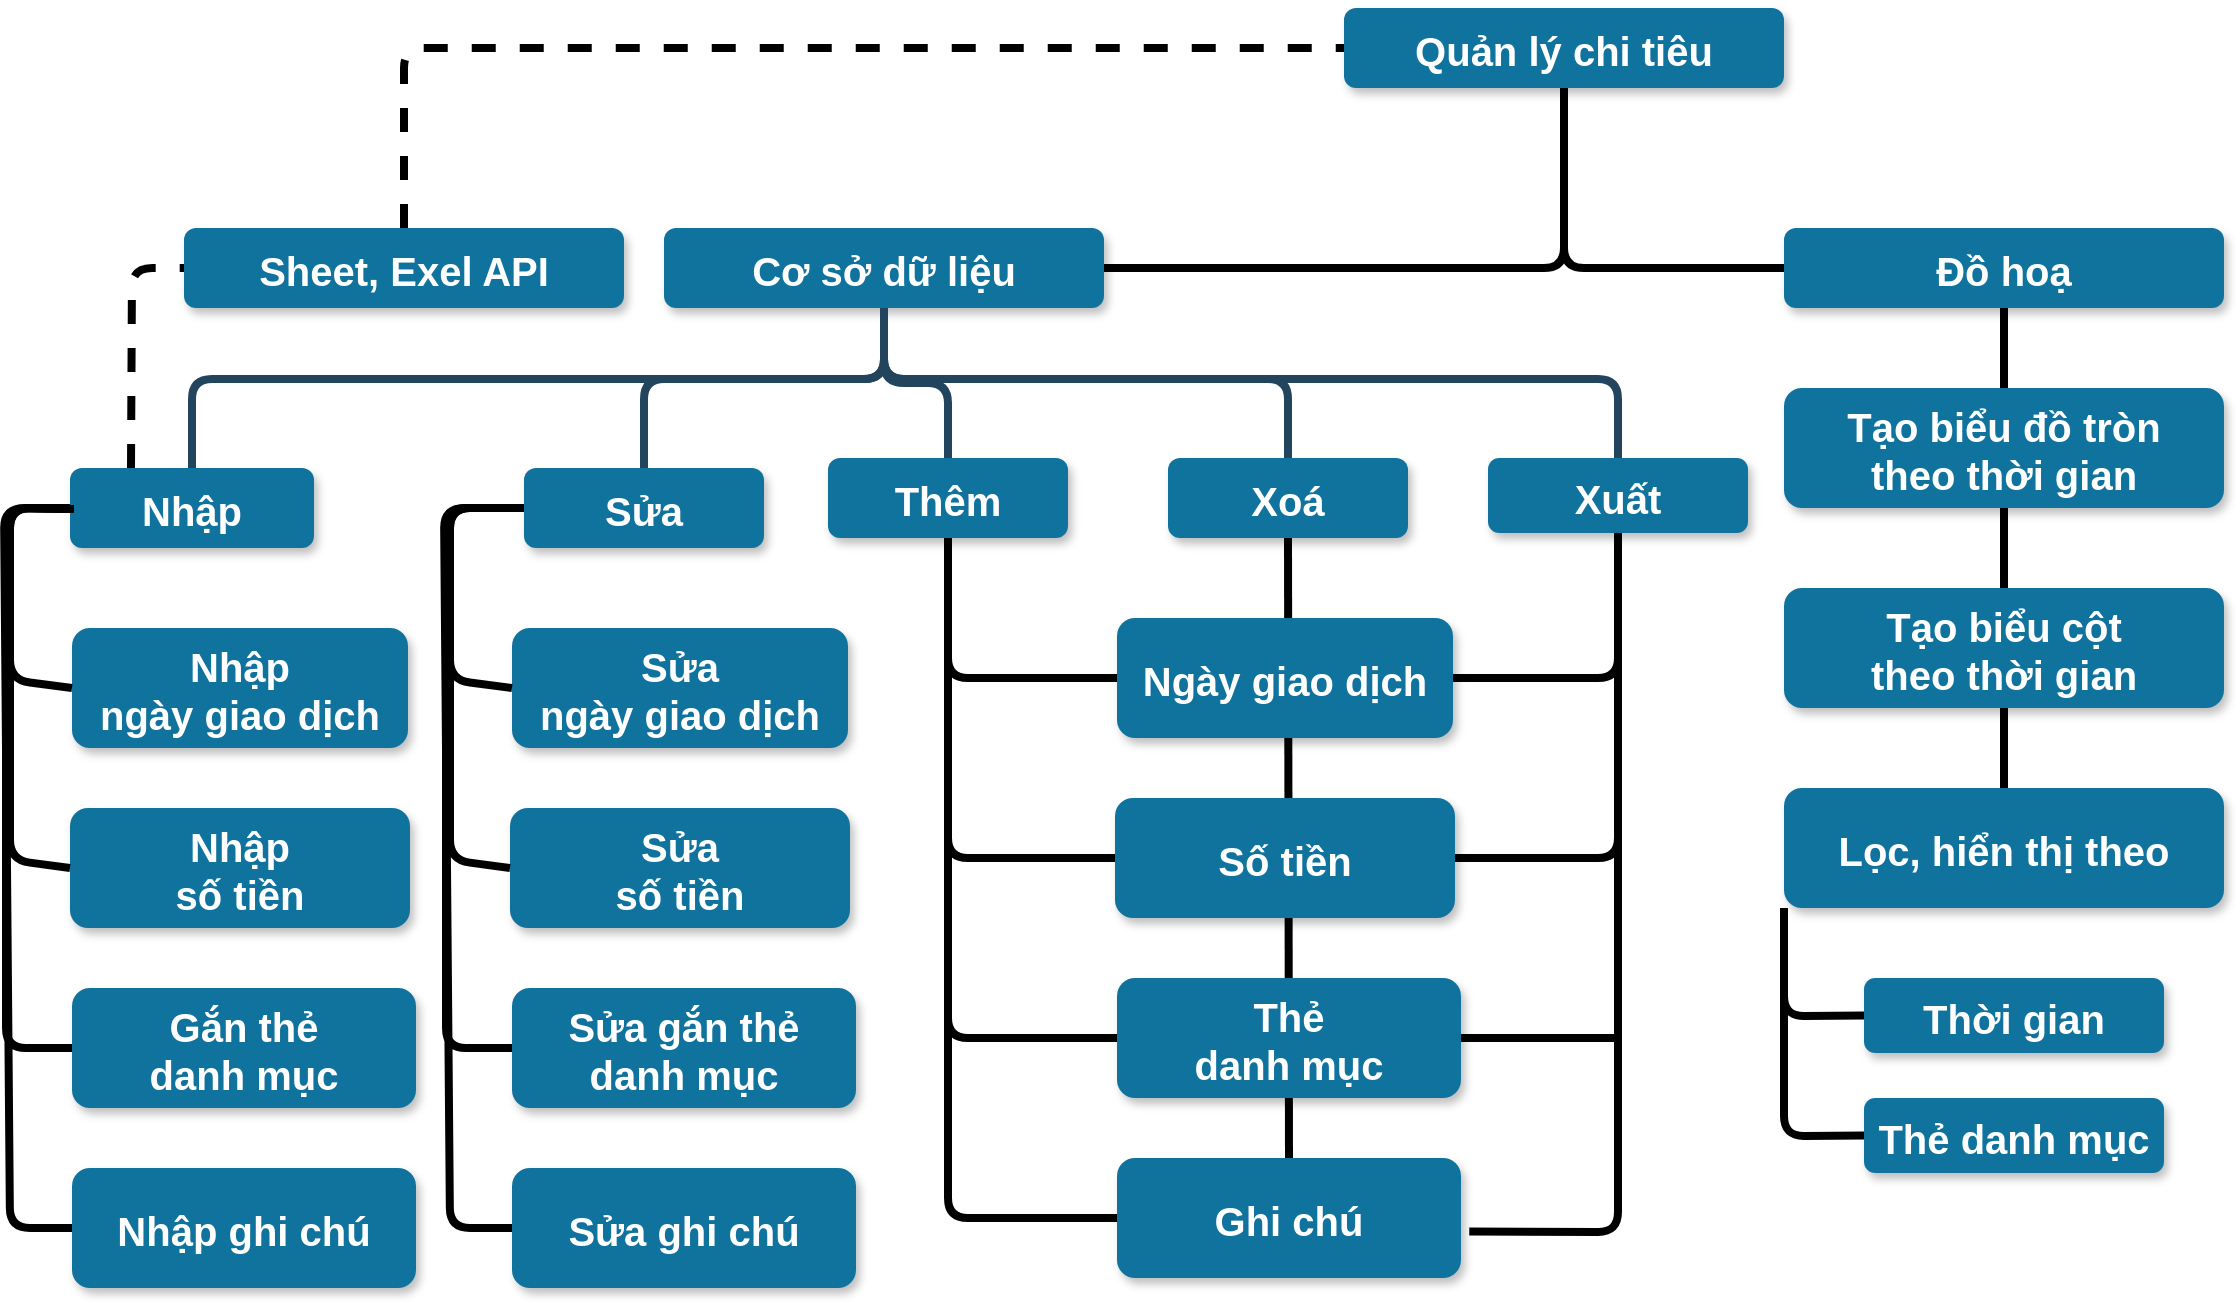 <mxfile version="22.0.3" type="device">
  <diagram name="Page-1" id="97916047-d0de-89f5-080d-49f4d83e522f">
    <mxGraphModel dx="1506" dy="911" grid="1" gridSize="10" guides="1" tooltips="1" connect="1" arrows="1" fold="1" page="1" pageScale="1.5" pageWidth="1169" pageHeight="827" background="none" math="0" shadow="0">
      <root>
        <mxCell id="0" />
        <mxCell id="1" parent="0" />
        <mxCell id="s2ZFkgCrrLTkxsjDdLg7-135" value="" style="endArrow=none;html=1;rounded=0;entryX=0.5;entryY=1;entryDx=0;entryDy=0;exitX=0.5;exitY=0;exitDx=0;exitDy=0;strokeWidth=4;" edge="1" parent="1" source="s2ZFkgCrrLTkxsjDdLg7-129" target="s2ZFkgCrrLTkxsjDdLg7-122">
          <mxGeometry width="50" height="50" relative="1" as="geometry">
            <mxPoint x="980" y="780" as="sourcePoint" />
            <mxPoint x="1030" y="730" as="targetPoint" />
          </mxGeometry>
        </mxCell>
        <mxCell id="s2ZFkgCrrLTkxsjDdLg7-108" value="" style="endArrow=none;html=1;rounded=0;entryX=0.5;entryY=1;entryDx=0;entryDy=0;exitX=0.5;exitY=0;exitDx=0;exitDy=0;strokeWidth=4;" edge="1" parent="1" source="s2ZFkgCrrLTkxsjDdLg7-103" target="23">
          <mxGeometry width="50" height="50" relative="1" as="geometry">
            <mxPoint x="762" y="965" as="sourcePoint" />
            <mxPoint x="812" y="915" as="targetPoint" />
          </mxGeometry>
        </mxCell>
        <mxCell id="3" value="Cơ sở dữ liệu" style="rounded=1;fillColor=#10739E;strokeColor=none;shadow=1;gradientColor=none;fontStyle=1;fontColor=#FFFFFF;fontSize=20;" parent="1" vertex="1">
          <mxGeometry x="680" y="480" width="220" height="40" as="geometry" />
        </mxCell>
        <mxCell id="8" value="Nhập" style="rounded=1;fillColor=#10739E;strokeColor=none;shadow=1;gradientColor=none;fontStyle=1;fontColor=#FFFFFF;fontSize=20;" parent="1" vertex="1">
          <mxGeometry x="383" y="600" width="122" height="40" as="geometry" />
        </mxCell>
        <mxCell id="13" value="Sửa" style="rounded=1;fillColor=#10739E;strokeColor=none;shadow=1;gradientColor=none;fontStyle=1;fontColor=#FFFFFF;fontSize=20;" parent="1" vertex="1">
          <mxGeometry x="610" y="600" width="120" height="40" as="geometry" />
        </mxCell>
        <mxCell id="14" value="Nhập&#xa;ngày giao dịch" style="rounded=1;fillColor=#10739E;strokeColor=none;shadow=1;gradientColor=none;fontStyle=1;fontColor=#FFFFFF;fontSize=20;" parent="1" vertex="1">
          <mxGeometry x="384" y="680" width="168" height="60" as="geometry" />
        </mxCell>
        <mxCell id="15" value="Nhập&#xa;số tiền" style="rounded=1;fillColor=#10739E;strokeColor=none;shadow=1;gradientColor=none;fontStyle=1;fontColor=#FFFFFF;fontSize=20;" parent="1" vertex="1">
          <mxGeometry x="383" y="770" width="170" height="60" as="geometry" />
        </mxCell>
        <mxCell id="16" value="Gắn thẻ&#xa;danh mục" style="rounded=1;fillColor=#10739E;strokeColor=none;shadow=1;gradientColor=none;fontStyle=1;fontColor=#FFFFFF;fontSize=20;" parent="1" vertex="1">
          <mxGeometry x="384" y="860" width="172" height="60" as="geometry" />
        </mxCell>
        <mxCell id="18" value="Thêm" style="rounded=1;fillColor=#10739E;strokeColor=none;shadow=1;gradientColor=none;fontStyle=1;fontColor=#FFFFFF;fontSize=20;" parent="1" vertex="1">
          <mxGeometry x="762" y="595" width="120" height="40" as="geometry" />
        </mxCell>
        <mxCell id="23" value="Xoá" style="rounded=1;fillColor=#10739E;strokeColor=none;shadow=1;gradientColor=none;fontStyle=1;fontColor=#FFFFFF;fontSize=20;" parent="1" vertex="1">
          <mxGeometry x="932" y="595" width="120" height="40" as="geometry" />
        </mxCell>
        <mxCell id="34" value="" style="edgeStyle=elbowEdgeStyle;elbow=vertical;strokeWidth=4;endArrow=none;endFill=0;fontStyle=1;strokeColor=#23445D;fontSize=20;" parent="1" source="3" target="8" edge="1">
          <mxGeometry x="22" y="165.5" width="100" height="100" as="geometry">
            <mxPoint x="22" y="265.5" as="sourcePoint" />
            <mxPoint x="122" y="165.5" as="targetPoint" />
            <Array as="points">
              <mxPoint x="552" y="555.5" />
            </Array>
          </mxGeometry>
        </mxCell>
        <mxCell id="37" value="" style="edgeStyle=elbowEdgeStyle;elbow=vertical;strokeWidth=4;endArrow=none;endFill=0;fontStyle=1;strokeColor=#23445D;entryX=0.5;entryY=0;entryDx=0;entryDy=0;fontSize=20;" parent="1" source="3" target="23" edge="1">
          <mxGeometry x="22" y="165.5" width="100" height="100" as="geometry">
            <mxPoint x="22" y="265.5" as="sourcePoint" />
            <mxPoint x="1192" y="620" as="targetPoint" />
            <Array as="points">
              <mxPoint x="972" y="555.5" />
            </Array>
          </mxGeometry>
        </mxCell>
        <mxCell id="54" value="" style="edgeStyle=elbowEdgeStyle;elbow=vertical;strokeWidth=4;endArrow=none;endFill=0;fontStyle=1;strokeColor=#23445D;entryX=0.5;entryY=0;entryDx=0;entryDy=0;fontSize=20;" parent="1" source="3" target="13" edge="1">
          <mxGeometry x="22" y="165.5" width="100" height="100" as="geometry">
            <mxPoint x="22" y="265.5" as="sourcePoint" />
            <mxPoint x="122" y="165.5" as="targetPoint" />
            <Array as="points">
              <mxPoint x="652" y="555.5" />
            </Array>
          </mxGeometry>
        </mxCell>
        <mxCell id="55" value="" style="edgeStyle=elbowEdgeStyle;elbow=vertical;strokeWidth=4;endArrow=none;endFill=0;fontStyle=1;strokeColor=#23445D;entryX=0.5;entryY=0;entryDx=0;entryDy=0;fontSize=20;exitX=0.5;exitY=1;exitDx=0;exitDy=0;" parent="1" source="3" target="18" edge="1">
          <mxGeometry x="22" y="165.5" width="100" height="100" as="geometry">
            <mxPoint x="22" y="265.5" as="sourcePoint" />
            <mxPoint x="122" y="165.5" as="targetPoint" />
            <Array as="points" />
          </mxGeometry>
        </mxCell>
        <mxCell id="s2ZFkgCrrLTkxsjDdLg7-64" value="Xuất" style="rounded=1;fillColor=#10739E;strokeColor=none;shadow=1;gradientColor=none;fontStyle=1;fontColor=#FFFFFF;fontSize=20;" vertex="1" parent="1">
          <mxGeometry x="1092" y="595" width="130" height="37.5" as="geometry" />
        </mxCell>
        <mxCell id="s2ZFkgCrrLTkxsjDdLg7-73" value="" style="edgeStyle=elbowEdgeStyle;elbow=vertical;strokeWidth=4;endArrow=none;endFill=0;fontStyle=1;strokeColor=#23445D;exitX=0.5;exitY=1;exitDx=0;exitDy=0;entryX=0.5;entryY=0;entryDx=0;entryDy=0;fontSize=20;" edge="1" parent="1" source="3" target="s2ZFkgCrrLTkxsjDdLg7-64">
          <mxGeometry x="22" y="165.5" width="100" height="100" as="geometry">
            <mxPoint x="1020" y="406" as="sourcePoint" />
            <mxPoint x="1440" y="616" as="targetPoint" />
            <Array as="points">
              <mxPoint x="1220" y="555.5" />
            </Array>
          </mxGeometry>
        </mxCell>
        <mxCell id="s2ZFkgCrrLTkxsjDdLg7-75" value="Nhập ghi chú" style="rounded=1;fillColor=#10739E;strokeColor=none;shadow=1;gradientColor=none;fontStyle=1;fontColor=#FFFFFF;fontSize=20;" vertex="1" parent="1">
          <mxGeometry x="384" y="950" width="172" height="60" as="geometry" />
        </mxCell>
        <mxCell id="s2ZFkgCrrLTkxsjDdLg7-78" value="" style="endArrow=none;html=1;rounded=1;exitX=0;exitY=0.5;exitDx=0;exitDy=0;entryX=0;entryY=0.5;entryDx=0;entryDy=0;fontStyle=1;fontSize=20;fontColor=default;strokeWidth=4;endFill=0;" edge="1" parent="1" source="8" target="14">
          <mxGeometry width="50" height="50" relative="1" as="geometry">
            <mxPoint x="543" y="760" as="sourcePoint" />
            <mxPoint x="593" y="710" as="targetPoint" />
            <Array as="points">
              <mxPoint x="353" y="620" />
              <mxPoint x="353" y="706" />
            </Array>
          </mxGeometry>
        </mxCell>
        <mxCell id="s2ZFkgCrrLTkxsjDdLg7-79" value="" style="endArrow=none;html=1;rounded=1;entryX=0;entryY=0.5;entryDx=0;entryDy=0;fontStyle=1;fontSize=20;fontColor=default;strokeWidth=4;endFill=0;" edge="1" parent="1" target="15">
          <mxGeometry width="50" height="50" relative="1" as="geometry">
            <mxPoint x="385" y="620.5" as="sourcePoint" />
            <mxPoint x="385" y="706" as="targetPoint" />
            <Array as="points">
              <mxPoint x="353" y="620" />
              <mxPoint x="353" y="796" />
            </Array>
          </mxGeometry>
        </mxCell>
        <mxCell id="s2ZFkgCrrLTkxsjDdLg7-80" value="" style="endArrow=none;html=1;rounded=1;entryX=0;entryY=0.5;entryDx=0;entryDy=0;fontStyle=1;fontSize=20;fontColor=default;strokeWidth=4;endFill=0;" edge="1" parent="1" target="16">
          <mxGeometry width="50" height="50" relative="1" as="geometry">
            <mxPoint x="383" y="620.5" as="sourcePoint" />
            <mxPoint x="381" y="800" as="targetPoint" />
            <Array as="points">
              <mxPoint x="351" y="620" />
              <mxPoint x="351" y="890" />
            </Array>
          </mxGeometry>
        </mxCell>
        <mxCell id="s2ZFkgCrrLTkxsjDdLg7-81" value="" style="endArrow=none;html=1;rounded=1;entryX=0;entryY=0.5;entryDx=0;entryDy=0;fontStyle=1;fontSize=20;fontColor=default;strokeWidth=4;endFill=0;" edge="1" parent="1" target="s2ZFkgCrrLTkxsjDdLg7-75">
          <mxGeometry width="50" height="50" relative="1" as="geometry">
            <mxPoint x="382" y="620.5" as="sourcePoint" />
            <mxPoint x="383" y="890" as="targetPoint" />
            <Array as="points">
              <mxPoint x="350" y="620" />
              <mxPoint x="353" y="980" />
            </Array>
          </mxGeometry>
        </mxCell>
        <mxCell id="s2ZFkgCrrLTkxsjDdLg7-91" value="Sửa&#xa;ngày giao dịch" style="rounded=1;fillColor=#10739E;strokeColor=none;shadow=1;gradientColor=none;fontStyle=1;fontColor=#FFFFFF;fontSize=20;" vertex="1" parent="1">
          <mxGeometry x="604" y="680" width="168" height="60" as="geometry" />
        </mxCell>
        <mxCell id="s2ZFkgCrrLTkxsjDdLg7-92" value="Sửa&#xa;số tiền" style="rounded=1;fillColor=#10739E;strokeColor=none;shadow=1;gradientColor=none;fontStyle=1;fontColor=#FFFFFF;fontSize=20;" vertex="1" parent="1">
          <mxGeometry x="603" y="770" width="170" height="60" as="geometry" />
        </mxCell>
        <mxCell id="s2ZFkgCrrLTkxsjDdLg7-93" value="Sửa gắn thẻ&#xa;danh mục" style="rounded=1;fillColor=#10739E;strokeColor=none;shadow=1;gradientColor=none;fontStyle=1;fontColor=#FFFFFF;fontSize=20;" vertex="1" parent="1">
          <mxGeometry x="604" y="860" width="172" height="60" as="geometry" />
        </mxCell>
        <mxCell id="s2ZFkgCrrLTkxsjDdLg7-94" value="Sửa ghi chú" style="rounded=1;fillColor=#10739E;strokeColor=none;shadow=1;gradientColor=none;fontStyle=1;fontColor=#FFFFFF;fontSize=20;" vertex="1" parent="1">
          <mxGeometry x="604" y="950" width="172" height="60" as="geometry" />
        </mxCell>
        <mxCell id="s2ZFkgCrrLTkxsjDdLg7-95" value="" style="endArrow=none;html=1;rounded=1;exitX=0;exitY=0.5;exitDx=0;exitDy=0;entryX=0;entryY=0.5;entryDx=0;entryDy=0;fontStyle=1;fontSize=20;fontColor=default;strokeWidth=4;endFill=0;" edge="1" source="13" target="s2ZFkgCrrLTkxsjDdLg7-91" parent="1">
          <mxGeometry width="50" height="50" relative="1" as="geometry">
            <mxPoint x="603" y="620" as="sourcePoint" />
            <mxPoint x="813" y="710" as="targetPoint" />
            <Array as="points">
              <mxPoint x="573" y="620" />
              <mxPoint x="573" y="706" />
            </Array>
          </mxGeometry>
        </mxCell>
        <mxCell id="s2ZFkgCrrLTkxsjDdLg7-96" value="" style="endArrow=none;html=1;rounded=1;entryX=0;entryY=0.5;entryDx=0;entryDy=0;fontStyle=1;fontSize=20;fontColor=default;strokeWidth=4;exitX=0;exitY=0.5;exitDx=0;exitDy=0;endFill=0;" edge="1" target="s2ZFkgCrrLTkxsjDdLg7-92" parent="1" source="13">
          <mxGeometry width="50" height="50" relative="1" as="geometry">
            <mxPoint x="605" y="620.5" as="sourcePoint" />
            <mxPoint x="605" y="706" as="targetPoint" />
            <Array as="points">
              <mxPoint x="573" y="620" />
              <mxPoint x="573" y="796" />
            </Array>
          </mxGeometry>
        </mxCell>
        <mxCell id="s2ZFkgCrrLTkxsjDdLg7-97" value="" style="endArrow=none;html=1;rounded=1;entryX=0;entryY=0.5;entryDx=0;entryDy=0;fontStyle=1;fontSize=20;fontColor=default;strokeWidth=4;exitX=0;exitY=0.5;exitDx=0;exitDy=0;endFill=0;" edge="1" target="s2ZFkgCrrLTkxsjDdLg7-93" parent="1" source="13">
          <mxGeometry width="50" height="50" relative="1" as="geometry">
            <mxPoint x="603" y="620.5" as="sourcePoint" />
            <mxPoint x="601" y="800" as="targetPoint" />
            <Array as="points">
              <mxPoint x="571" y="620" />
              <mxPoint x="571" y="890" />
            </Array>
          </mxGeometry>
        </mxCell>
        <mxCell id="s2ZFkgCrrLTkxsjDdLg7-98" value="" style="endArrow=none;html=1;rounded=1;entryX=0;entryY=0.5;entryDx=0;entryDy=0;fontStyle=1;fontSize=20;fontColor=default;strokeWidth=4;exitX=0;exitY=0.5;exitDx=0;exitDy=0;endFill=0;" edge="1" target="s2ZFkgCrrLTkxsjDdLg7-94" parent="1" source="13">
          <mxGeometry width="50" height="50" relative="1" as="geometry">
            <mxPoint x="602" y="620.5" as="sourcePoint" />
            <mxPoint x="603" y="890" as="targetPoint" />
            <Array as="points">
              <mxPoint x="570" y="620" />
              <mxPoint x="573" y="980" />
            </Array>
          </mxGeometry>
        </mxCell>
        <mxCell id="s2ZFkgCrrLTkxsjDdLg7-100" value="Ngày giao dịch" style="rounded=1;fillColor=#10739E;strokeColor=none;shadow=1;gradientColor=none;fontStyle=1;fontColor=#FFFFFF;fontSize=20;" vertex="1" parent="1">
          <mxGeometry x="906.5" y="675" width="168" height="60" as="geometry" />
        </mxCell>
        <mxCell id="s2ZFkgCrrLTkxsjDdLg7-101" value="Số tiền" style="rounded=1;fillColor=#10739E;strokeColor=none;shadow=1;gradientColor=none;fontStyle=1;fontColor=#FFFFFF;fontSize=20;" vertex="1" parent="1">
          <mxGeometry x="905.5" y="765" width="170" height="60" as="geometry" />
        </mxCell>
        <mxCell id="s2ZFkgCrrLTkxsjDdLg7-102" value="Thẻ&#xa;danh mục" style="rounded=1;fillColor=#10739E;strokeColor=none;shadow=1;gradientColor=none;fontStyle=1;fontColor=#FFFFFF;fontSize=20;" vertex="1" parent="1">
          <mxGeometry x="906.5" y="855" width="172" height="60" as="geometry" />
        </mxCell>
        <mxCell id="s2ZFkgCrrLTkxsjDdLg7-103" value="Ghi chú" style="rounded=1;fillColor=#10739E;strokeColor=none;shadow=1;gradientColor=none;fontStyle=1;fontColor=#FFFFFF;fontSize=20;" vertex="1" parent="1">
          <mxGeometry x="906.5" y="945" width="172" height="60" as="geometry" />
        </mxCell>
        <mxCell id="s2ZFkgCrrLTkxsjDdLg7-109" value="" style="endArrow=none;html=1;entryX=0;entryY=0.5;entryDx=0;entryDy=0;exitX=0.5;exitY=1;exitDx=0;exitDy=0;strokeWidth=4;rounded=1;endFill=0;" edge="1" parent="1" source="18" target="s2ZFkgCrrLTkxsjDdLg7-103">
          <mxGeometry width="50" height="50" relative="1" as="geometry">
            <mxPoint x="762" y="965" as="sourcePoint" />
            <mxPoint x="812" y="915" as="targetPoint" />
            <Array as="points">
              <mxPoint x="822" y="975" />
            </Array>
          </mxGeometry>
        </mxCell>
        <mxCell id="s2ZFkgCrrLTkxsjDdLg7-110" value="" style="endArrow=none;html=1;rounded=1;entryX=0;entryY=0.5;entryDx=0;entryDy=0;exitX=0.5;exitY=1;exitDx=0;exitDy=0;strokeWidth=4;endFill=0;" edge="1" parent="1" source="18" target="s2ZFkgCrrLTkxsjDdLg7-102">
          <mxGeometry width="50" height="50" relative="1" as="geometry">
            <mxPoint x="782" y="805" as="sourcePoint" />
            <mxPoint x="832" y="755" as="targetPoint" />
            <Array as="points">
              <mxPoint x="822" y="885" />
            </Array>
          </mxGeometry>
        </mxCell>
        <mxCell id="s2ZFkgCrrLTkxsjDdLg7-111" value="" style="endArrow=none;html=1;rounded=1;entryX=0;entryY=0.5;entryDx=0;entryDy=0;exitX=0.5;exitY=1;exitDx=0;exitDy=0;strokeWidth=4;endFill=0;" edge="1" parent="1" source="18" target="s2ZFkgCrrLTkxsjDdLg7-101">
          <mxGeometry width="50" height="50" relative="1" as="geometry">
            <mxPoint x="782" y="805" as="sourcePoint" />
            <mxPoint x="832" y="755" as="targetPoint" />
            <Array as="points">
              <mxPoint x="822" y="795" />
            </Array>
          </mxGeometry>
        </mxCell>
        <mxCell id="s2ZFkgCrrLTkxsjDdLg7-112" value="" style="endArrow=none;html=1;rounded=1;entryX=0;entryY=0.5;entryDx=0;entryDy=0;strokeWidth=4;endFill=0;" edge="1" parent="1" target="s2ZFkgCrrLTkxsjDdLg7-100">
          <mxGeometry width="50" height="50" relative="1" as="geometry">
            <mxPoint x="822" y="635" as="sourcePoint" />
            <mxPoint x="832" y="755" as="targetPoint" />
            <Array as="points">
              <mxPoint x="822" y="705" />
            </Array>
          </mxGeometry>
        </mxCell>
        <mxCell id="s2ZFkgCrrLTkxsjDdLg7-113" value="" style="endArrow=none;html=1;rounded=1;exitX=0.5;exitY=1;exitDx=0;exitDy=0;entryX=1;entryY=0.5;entryDx=0;entryDy=0;strokeWidth=4;endFill=0;" edge="1" parent="1" source="s2ZFkgCrrLTkxsjDdLg7-64" target="s2ZFkgCrrLTkxsjDdLg7-100">
          <mxGeometry width="50" height="50" relative="1" as="geometry">
            <mxPoint x="872" y="855" as="sourcePoint" />
            <mxPoint x="922" y="805" as="targetPoint" />
            <Array as="points">
              <mxPoint x="1157" y="705" />
            </Array>
          </mxGeometry>
        </mxCell>
        <mxCell id="s2ZFkgCrrLTkxsjDdLg7-114" value="" style="endArrow=none;html=1;rounded=1;entryX=1.024;entryY=0.612;entryDx=0;entryDy=0;entryPerimeter=0;exitX=0.5;exitY=1;exitDx=0;exitDy=0;strokeWidth=4;endFill=0;" edge="1" parent="1" source="s2ZFkgCrrLTkxsjDdLg7-64" target="s2ZFkgCrrLTkxsjDdLg7-103">
          <mxGeometry width="50" height="50" relative="1" as="geometry">
            <mxPoint x="1272" y="895" as="sourcePoint" />
            <mxPoint x="922" y="805" as="targetPoint" />
            <Array as="points">
              <mxPoint x="1157" y="982" />
            </Array>
          </mxGeometry>
        </mxCell>
        <mxCell id="s2ZFkgCrrLTkxsjDdLg7-115" value="" style="endArrow=none;html=1;rounded=1;entryX=1;entryY=0.5;entryDx=0;entryDy=0;exitX=0.5;exitY=1;exitDx=0;exitDy=0;strokeWidth=4;endFill=0;" edge="1" parent="1" source="s2ZFkgCrrLTkxsjDdLg7-64" target="s2ZFkgCrrLTkxsjDdLg7-101">
          <mxGeometry width="50" height="50" relative="1" as="geometry">
            <mxPoint x="872" y="855" as="sourcePoint" />
            <mxPoint x="922" y="805" as="targetPoint" />
            <Array as="points">
              <mxPoint x="1157" y="795" />
            </Array>
          </mxGeometry>
        </mxCell>
        <mxCell id="s2ZFkgCrrLTkxsjDdLg7-116" value="" style="endArrow=none;html=1;rounded=0;entryX=1;entryY=0.5;entryDx=0;entryDy=0;exitX=0.5;exitY=1;exitDx=0;exitDy=0;strokeWidth=4;endFill=0;" edge="1" parent="1" source="s2ZFkgCrrLTkxsjDdLg7-64" target="s2ZFkgCrrLTkxsjDdLg7-102">
          <mxGeometry width="50" height="50" relative="1" as="geometry">
            <mxPoint x="872" y="855" as="sourcePoint" />
            <mxPoint x="922" y="805" as="targetPoint" />
            <Array as="points">
              <mxPoint x="1157" y="885" />
            </Array>
          </mxGeometry>
        </mxCell>
        <mxCell id="s2ZFkgCrrLTkxsjDdLg7-117" value="Quản lý chi tiêu" style="rounded=1;fillColor=#10739E;strokeColor=none;shadow=1;gradientColor=none;fontStyle=1;fontColor=#FFFFFF;fontSize=20;" vertex="1" parent="1">
          <mxGeometry x="1020" y="370" width="220" height="40" as="geometry" />
        </mxCell>
        <mxCell id="s2ZFkgCrrLTkxsjDdLg7-118" value="Sheet, Exel API" style="rounded=1;fillColor=#10739E;strokeColor=none;shadow=1;gradientColor=none;fontStyle=1;fontColor=#FFFFFF;fontSize=20;" vertex="1" parent="1">
          <mxGeometry x="440" y="480" width="220" height="40" as="geometry" />
        </mxCell>
        <mxCell id="s2ZFkgCrrLTkxsjDdLg7-119" value="" style="endArrow=none;html=1;rounded=1;entryX=0.5;entryY=1;entryDx=0;entryDy=0;exitX=1;exitY=0.5;exitDx=0;exitDy=0;strokeWidth=4;" edge="1" parent="1" source="3" target="s2ZFkgCrrLTkxsjDdLg7-117">
          <mxGeometry width="50" height="50" relative="1" as="geometry">
            <mxPoint x="1000" y="490" as="sourcePoint" />
            <mxPoint x="1050" y="440" as="targetPoint" />
            <Array as="points">
              <mxPoint x="1130" y="500" />
            </Array>
          </mxGeometry>
        </mxCell>
        <mxCell id="s2ZFkgCrrLTkxsjDdLg7-120" value="" style="endArrow=none;dashed=1;html=1;rounded=1;entryX=0;entryY=0.5;entryDx=0;entryDy=0;exitX=0.5;exitY=0;exitDx=0;exitDy=0;strokeWidth=4;" edge="1" parent="1" source="s2ZFkgCrrLTkxsjDdLg7-118" target="s2ZFkgCrrLTkxsjDdLg7-117">
          <mxGeometry width="50" height="50" relative="1" as="geometry">
            <mxPoint x="1000" y="490" as="sourcePoint" />
            <mxPoint x="1050" y="440" as="targetPoint" />
            <Array as="points">
              <mxPoint x="550" y="390" />
            </Array>
          </mxGeometry>
        </mxCell>
        <mxCell id="s2ZFkgCrrLTkxsjDdLg7-121" value="" style="endArrow=none;dashed=1;html=1;strokeWidth=4;rounded=1;entryX=0;entryY=0.5;entryDx=0;entryDy=0;exitX=0.25;exitY=0;exitDx=0;exitDy=0;" edge="1" parent="1" source="8" target="s2ZFkgCrrLTkxsjDdLg7-118">
          <mxGeometry width="50" height="50" relative="1" as="geometry">
            <mxPoint x="1010" y="780" as="sourcePoint" />
            <mxPoint x="1060" y="730" as="targetPoint" />
            <Array as="points">
              <mxPoint x="414" y="500" />
            </Array>
          </mxGeometry>
        </mxCell>
        <mxCell id="s2ZFkgCrrLTkxsjDdLg7-122" value="Đồ hoạ" style="rounded=1;fillColor=#10739E;strokeColor=none;shadow=1;gradientColor=none;fontStyle=1;fontColor=#FFFFFF;fontSize=20;" vertex="1" parent="1">
          <mxGeometry x="1240" y="480" width="220" height="40" as="geometry" />
        </mxCell>
        <mxCell id="s2ZFkgCrrLTkxsjDdLg7-123" value="" style="endArrow=none;html=1;rounded=1;entryX=0.5;entryY=1;entryDx=0;entryDy=0;exitX=0;exitY=0.5;exitDx=0;exitDy=0;strokeWidth=4;" edge="1" parent="1" source="s2ZFkgCrrLTkxsjDdLg7-122" target="s2ZFkgCrrLTkxsjDdLg7-117">
          <mxGeometry width="50" height="50" relative="1" as="geometry">
            <mxPoint x="1010" y="780" as="sourcePoint" />
            <mxPoint x="1060" y="730" as="targetPoint" />
            <Array as="points">
              <mxPoint x="1130" y="500" />
            </Array>
          </mxGeometry>
        </mxCell>
        <mxCell id="s2ZFkgCrrLTkxsjDdLg7-124" value="Tạo biểu đồ tròn&#xa;theo thời gian" style="rounded=1;fillColor=#10739E;strokeColor=none;shadow=1;gradientColor=none;fontStyle=1;fontColor=#FFFFFF;fontSize=20;" vertex="1" parent="1">
          <mxGeometry x="1240" y="560" width="220" height="60" as="geometry" />
        </mxCell>
        <mxCell id="s2ZFkgCrrLTkxsjDdLg7-128" value="Tạo biểu cột&#xa;theo thời gian" style="rounded=1;fillColor=#10739E;strokeColor=none;shadow=1;gradientColor=none;fontStyle=1;fontColor=#FFFFFF;fontSize=20;" vertex="1" parent="1">
          <mxGeometry x="1240" y="660" width="220" height="60" as="geometry" />
        </mxCell>
        <mxCell id="s2ZFkgCrrLTkxsjDdLg7-129" value="Lọc, hiển thị theo" style="rounded=1;fillColor=#10739E;strokeColor=none;shadow=1;gradientColor=none;fontStyle=1;fontColor=#FFFFFF;fontSize=20;" vertex="1" parent="1">
          <mxGeometry x="1240" y="760" width="220" height="60" as="geometry" />
        </mxCell>
        <mxCell id="s2ZFkgCrrLTkxsjDdLg7-131" value="Thời gian" style="rounded=1;fillColor=#10739E;strokeColor=none;shadow=1;gradientColor=none;fontStyle=1;fontColor=#FFFFFF;fontSize=20;" vertex="1" parent="1">
          <mxGeometry x="1280" y="855" width="150" height="37.5" as="geometry" />
        </mxCell>
        <mxCell id="s2ZFkgCrrLTkxsjDdLg7-132" value="Thẻ danh mục" style="rounded=1;fillColor=#10739E;strokeColor=none;shadow=1;gradientColor=none;fontStyle=1;fontColor=#FFFFFF;fontSize=20;" vertex="1" parent="1">
          <mxGeometry x="1280" y="915" width="150" height="37.5" as="geometry" />
        </mxCell>
        <mxCell id="s2ZFkgCrrLTkxsjDdLg7-133" value="" style="endArrow=none;html=1;rounded=1;entryX=0;entryY=1;entryDx=0;entryDy=0;exitX=0;exitY=0.5;exitDx=0;exitDy=0;strokeWidth=4;" edge="1" parent="1" source="s2ZFkgCrrLTkxsjDdLg7-131" target="s2ZFkgCrrLTkxsjDdLg7-129">
          <mxGeometry width="50" height="50" relative="1" as="geometry">
            <mxPoint x="980" y="780" as="sourcePoint" />
            <mxPoint x="1030" y="730" as="targetPoint" />
            <Array as="points">
              <mxPoint x="1240" y="874" />
            </Array>
          </mxGeometry>
        </mxCell>
        <mxCell id="s2ZFkgCrrLTkxsjDdLg7-134" value="" style="endArrow=none;html=1;rounded=1;entryX=0;entryY=1;entryDx=0;entryDy=0;exitX=0;exitY=0.5;exitDx=0;exitDy=0;strokeWidth=4;" edge="1" parent="1" source="s2ZFkgCrrLTkxsjDdLg7-132" target="s2ZFkgCrrLTkxsjDdLg7-129">
          <mxGeometry width="50" height="50" relative="1" as="geometry">
            <mxPoint x="980" y="780" as="sourcePoint" />
            <mxPoint x="1030" y="730" as="targetPoint" />
            <Array as="points">
              <mxPoint x="1240" y="934" />
            </Array>
          </mxGeometry>
        </mxCell>
      </root>
    </mxGraphModel>
  </diagram>
</mxfile>
